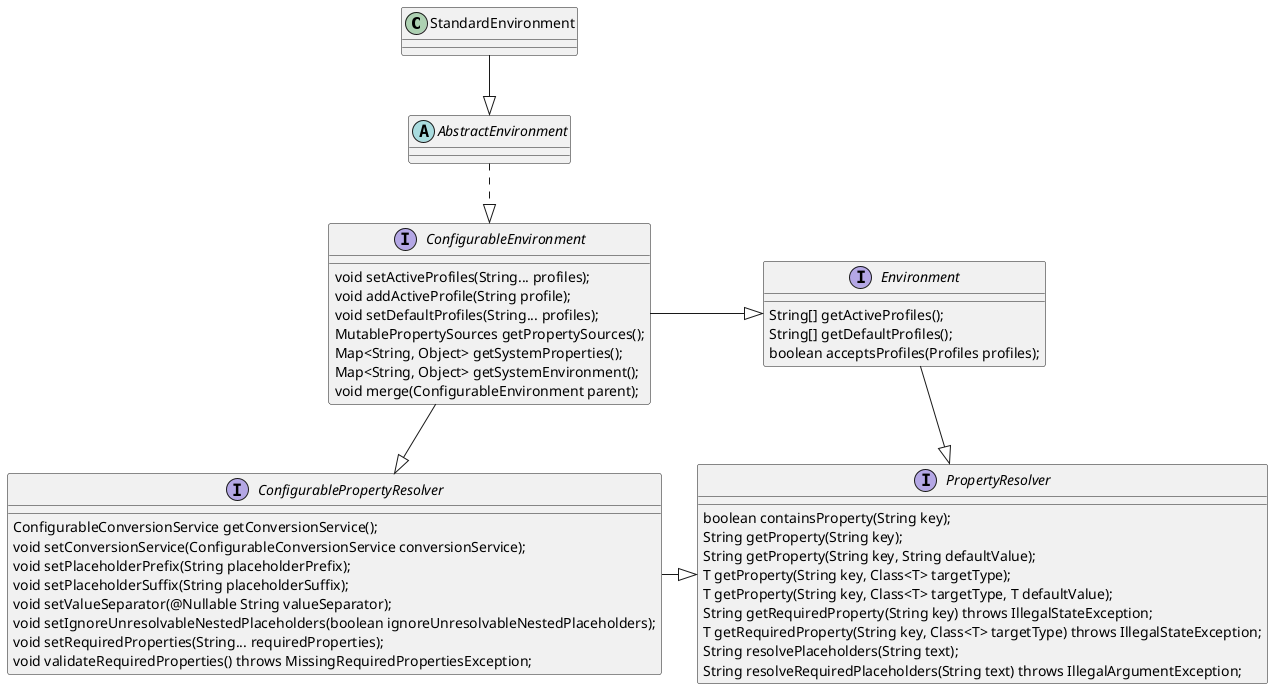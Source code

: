 @startuml

class StandardEnvironment {
}

abstract class AbstractEnvironment {
}

interface ConfigurableEnvironment {
    void setActiveProfiles(String... profiles);
    void addActiveProfile(String profile);
    void setDefaultProfiles(String... profiles);
    MutablePropertySources getPropertySources();
    Map<String, Object> getSystemProperties();
    Map<String, Object> getSystemEnvironment();
    void merge(ConfigurableEnvironment parent);
}

interface Environment {

    String[] getActiveProfiles();
    String[] getDefaultProfiles();
    boolean acceptsProfiles(Profiles profiles);
}

interface PropertyResolver {

    boolean containsProperty(String key);
    String getProperty(String key);
    String getProperty(String key, String defaultValue);
    T getProperty(String key, Class<T> targetType);
    T getProperty(String key, Class<T> targetType, T defaultValue);
    String getRequiredProperty(String key) throws IllegalStateException;
    T getRequiredProperty(String key, Class<T> targetType) throws IllegalStateException;
    String resolvePlaceholders(String text);
    String resolveRequiredPlaceholders(String text) throws IllegalArgumentException;
}

interface ConfigurablePropertyResolver {

    ConfigurableConversionService getConversionService();
    void setConversionService(ConfigurableConversionService conversionService);
    void setPlaceholderPrefix(String placeholderPrefix);
    void setPlaceholderSuffix(String placeholderSuffix);
    void setValueSeparator(@Nullable String valueSeparator);
    void setIgnoreUnresolvableNestedPlaceholders(boolean ignoreUnresolvableNestedPlaceholders);
    void setRequiredProperties(String... requiredProperties);
    void validateRequiredProperties() throws MissingRequiredPropertiesException;
}

StandardEnvironment -down-|> AbstractEnvironment
AbstractEnvironment ..|> ConfigurableEnvironment
ConfigurableEnvironment -|> Environment
ConfigurableEnvironment -down-|> ConfigurablePropertyResolver
Environment -|> PropertyResolver
ConfigurablePropertyResolver -|> PropertyResolver

@enduml